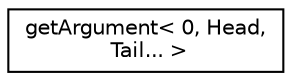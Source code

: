 digraph "Graphical Class Hierarchy"
{
 // LATEX_PDF_SIZE
  edge [fontname="Helvetica",fontsize="10",labelfontname="Helvetica",labelfontsize="10"];
  node [fontname="Helvetica",fontsize="10",shape=record];
  rankdir="LR";
  Node0 [label="getArgument\< 0, Head,\l Tail... \>",height=0.2,width=0.4,color="black", fillcolor="white", style="filled",URL="$da/d80/structget_argument_3_010_00_01_head_00_01_tail_8_8_8_01_4.htm",tooltip=" "];
}
